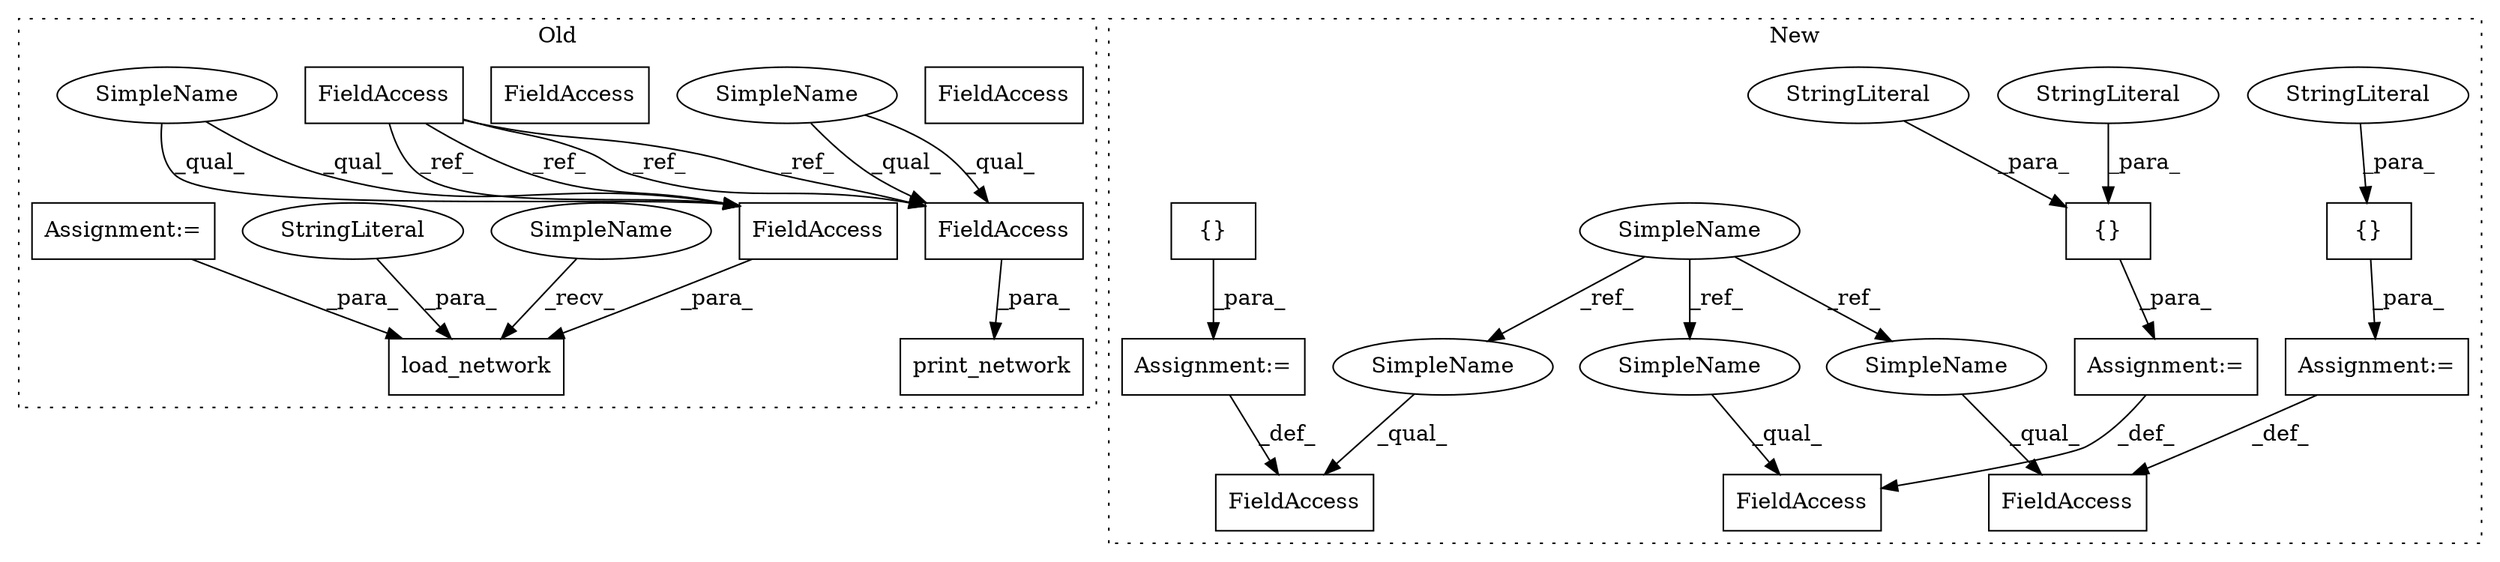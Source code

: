 digraph G {
subgraph cluster0 {
1 [label="load_network" a="32" s="1292,1334" l="13,1" shape="box"];
3 [label="FieldAccess" a="22" s="1305" l="11" shape="box"];
4 [label="StringLiteral" a="45" s="1317" l="5" shape="ellipse"];
9 [label="FieldAccess" a="22" s="654" l="11" shape="box"];
11 [label="FieldAccess" a="22" s="2581" l="11" shape="box"];
19 [label="print_network" a="32" s="2567,2604" l="14,1" shape="box"];
20 [label="Assignment:=" a="7" s="1207" l="1" shape="box"];
24 [label="FieldAccess" a="22" s="1305" l="11" shape="box"];
25 [label="FieldAccess" a="22" s="2581" l="11" shape="box"];
26 [label="SimpleName" a="42" s="2581" l="4" shape="ellipse"];
27 [label="SimpleName" a="42" s="1287" l="4" shape="ellipse"];
28 [label="SimpleName" a="42" s="1305" l="4" shape="ellipse"];
label = "Old";
style="dotted";
}
subgraph cluster1 {
2 [label="{}" a="4" s="697,723" l="1,1" shape="box"];
5 [label="StringLiteral" a="45" s="707" l="8" shape="ellipse"];
6 [label="StringLiteral" a="45" s="716" l="7" shape="ellipse"];
7 [label="FieldAccess" a="22" s="872" l="17" shape="box"];
8 [label="Assignment:=" a="7" s="889" l="1" shape="box"];
10 [label="SimpleName" a="42" s="292" l="4" shape="ellipse"];
12 [label="FieldAccess" a="22" s="955" l="16" shape="box"];
13 [label="{}" a="4" s="984,1008" l="1,1" shape="box"];
14 [label="StringLiteral" a="45" s="985" l="5" shape="ellipse"];
15 [label="FieldAccess" a="22" s="515" l="15" shape="box"];
16 [label="{}" a="4" s="543,603" l="1,1" shape="box"];
17 [label="Assignment:=" a="7" s="530" l="1" shape="box"];
18 [label="Assignment:=" a="7" s="971" l="1" shape="box"];
21 [label="SimpleName" a="42" s="515" l="4" shape="ellipse"];
22 [label="SimpleName" a="42" s="872" l="4" shape="ellipse"];
23 [label="SimpleName" a="42" s="955" l="4" shape="ellipse"];
label = "New";
style="dotted";
}
2 -> 8 [label="_para_"];
4 -> 1 [label="_para_"];
5 -> 2 [label="_para_"];
6 -> 2 [label="_para_"];
8 -> 7 [label="_def_"];
9 -> 25 [label="_ref_"];
9 -> 25 [label="_ref_"];
9 -> 24 [label="_ref_"];
9 -> 24 [label="_ref_"];
10 -> 22 [label="_ref_"];
10 -> 23 [label="_ref_"];
10 -> 21 [label="_ref_"];
13 -> 18 [label="_para_"];
14 -> 13 [label="_para_"];
16 -> 17 [label="_para_"];
17 -> 15 [label="_def_"];
18 -> 12 [label="_def_"];
20 -> 1 [label="_para_"];
21 -> 15 [label="_qual_"];
22 -> 7 [label="_qual_"];
23 -> 12 [label="_qual_"];
24 -> 1 [label="_para_"];
25 -> 19 [label="_para_"];
26 -> 25 [label="_qual_"];
26 -> 25 [label="_qual_"];
27 -> 1 [label="_recv_"];
28 -> 24 [label="_qual_"];
28 -> 24 [label="_qual_"];
}